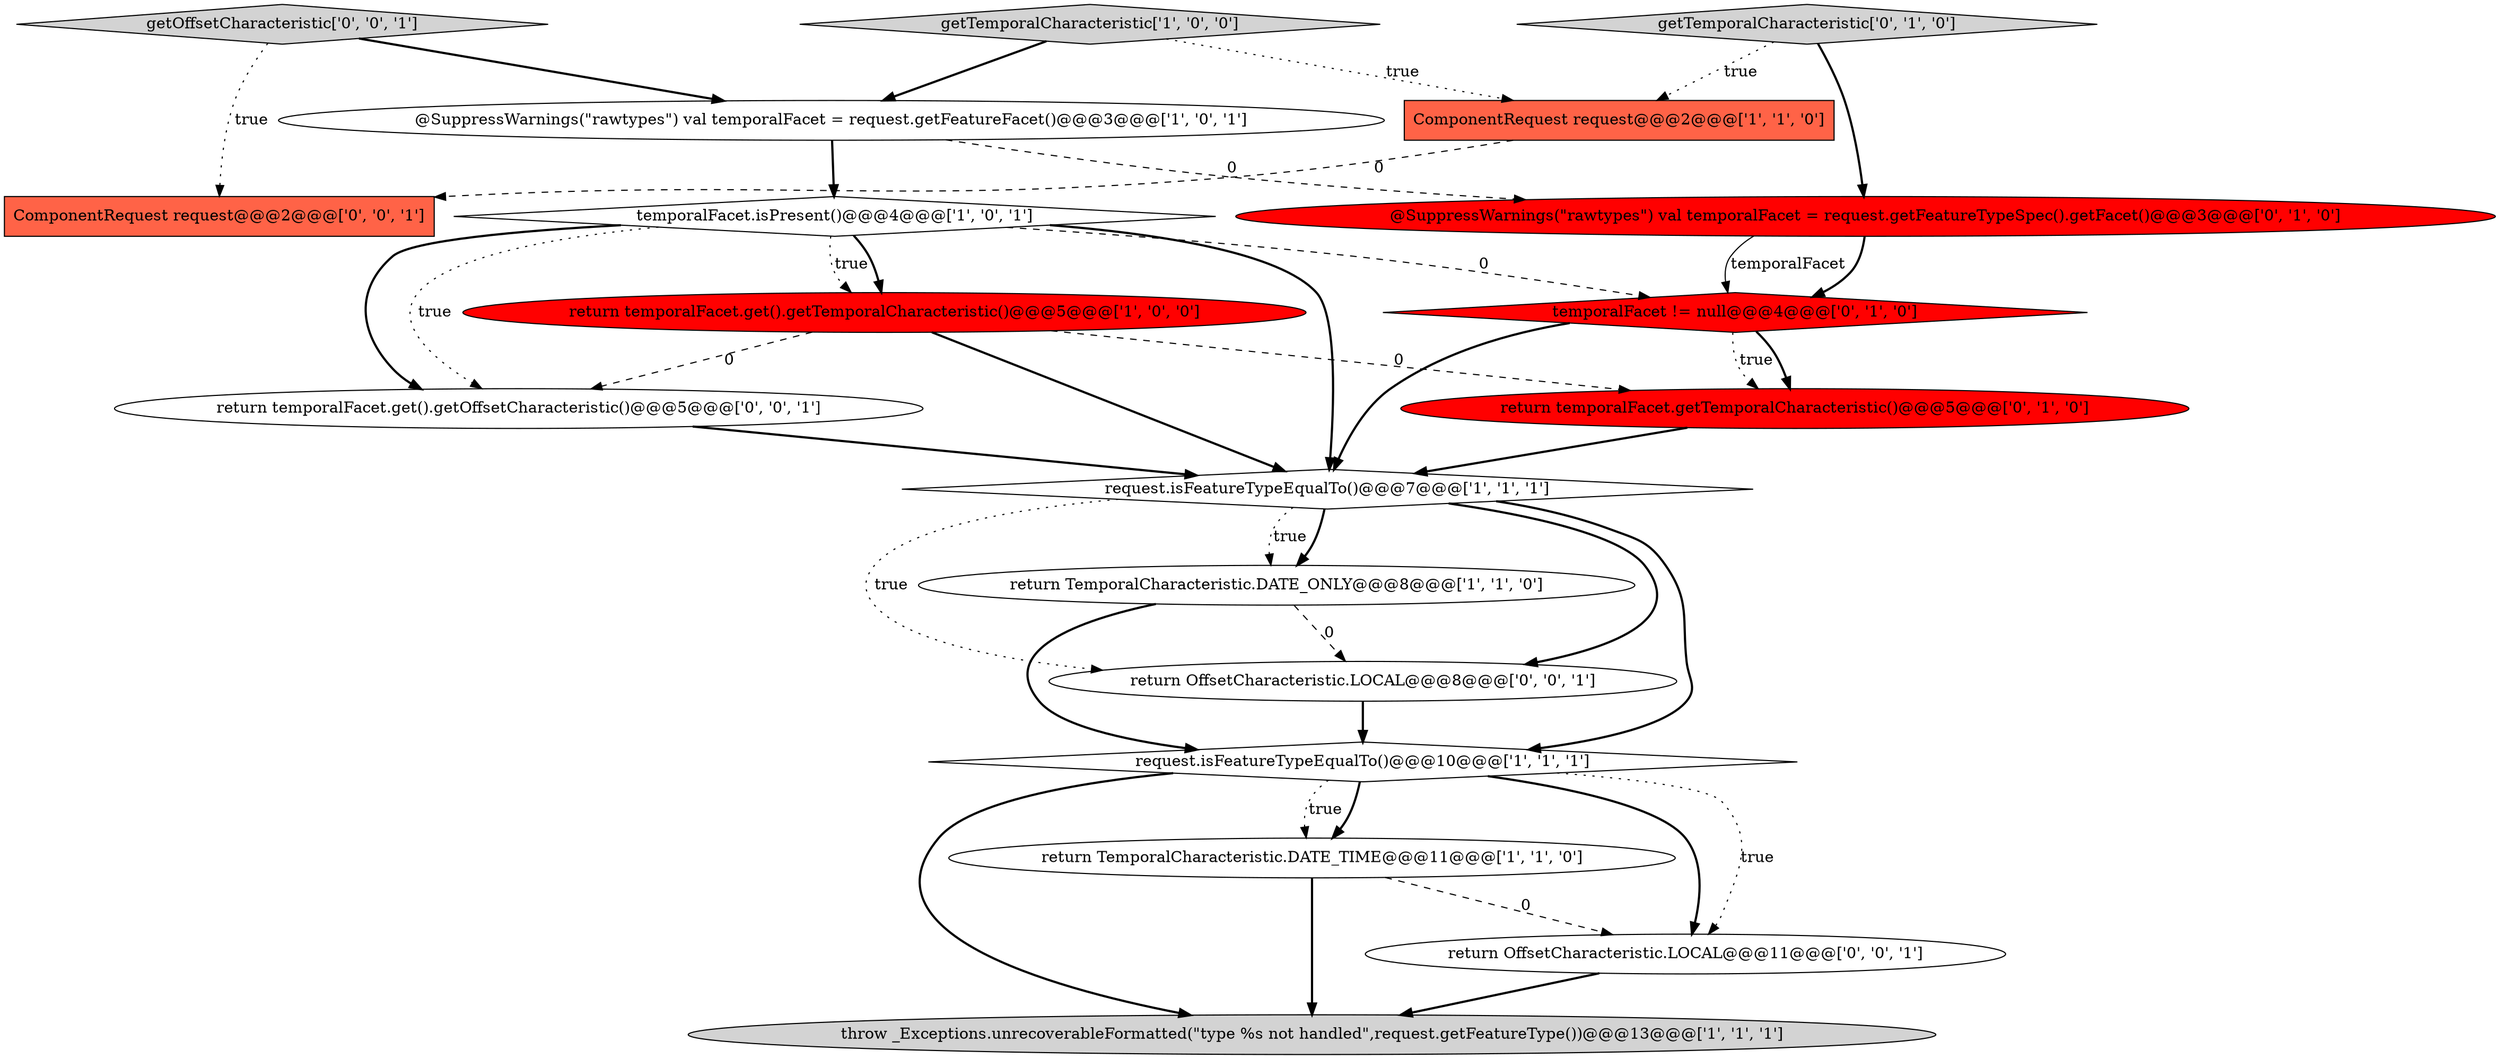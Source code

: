 digraph {
6 [style = filled, label = "return TemporalCharacteristic.DATE_ONLY@@@8@@@['1', '1', '0']", fillcolor = white, shape = ellipse image = "AAA0AAABBB1BBB"];
10 [style = filled, label = "temporalFacet != null@@@4@@@['0', '1', '0']", fillcolor = red, shape = diamond image = "AAA1AAABBB2BBB"];
17 [style = filled, label = "return OffsetCharacteristic.LOCAL@@@8@@@['0', '0', '1']", fillcolor = white, shape = ellipse image = "AAA0AAABBB3BBB"];
9 [style = filled, label = "@SuppressWarnings(\"rawtypes\") val temporalFacet = request.getFeatureFacet()@@@3@@@['1', '0', '1']", fillcolor = white, shape = ellipse image = "AAA0AAABBB1BBB"];
3 [style = filled, label = "ComponentRequest request@@@2@@@['1', '1', '0']", fillcolor = tomato, shape = box image = "AAA0AAABBB1BBB"];
0 [style = filled, label = "return TemporalCharacteristic.DATE_TIME@@@11@@@['1', '1', '0']", fillcolor = white, shape = ellipse image = "AAA0AAABBB1BBB"];
7 [style = filled, label = "request.isFeatureTypeEqualTo()@@@10@@@['1', '1', '1']", fillcolor = white, shape = diamond image = "AAA0AAABBB1BBB"];
14 [style = filled, label = "getOffsetCharacteristic['0', '0', '1']", fillcolor = lightgray, shape = diamond image = "AAA0AAABBB3BBB"];
16 [style = filled, label = "return temporalFacet.get().getOffsetCharacteristic()@@@5@@@['0', '0', '1']", fillcolor = white, shape = ellipse image = "AAA0AAABBB3BBB"];
12 [style = filled, label = "return temporalFacet.getTemporalCharacteristic()@@@5@@@['0', '1', '0']", fillcolor = red, shape = ellipse image = "AAA1AAABBB2BBB"];
8 [style = filled, label = "getTemporalCharacteristic['1', '0', '0']", fillcolor = lightgray, shape = diamond image = "AAA0AAABBB1BBB"];
5 [style = filled, label = "temporalFacet.isPresent()@@@4@@@['1', '0', '1']", fillcolor = white, shape = diamond image = "AAA0AAABBB1BBB"];
15 [style = filled, label = "ComponentRequest request@@@2@@@['0', '0', '1']", fillcolor = tomato, shape = box image = "AAA0AAABBB3BBB"];
4 [style = filled, label = "throw _Exceptions.unrecoverableFormatted(\"type %s not handled\",request.getFeatureType())@@@13@@@['1', '1', '1']", fillcolor = lightgray, shape = ellipse image = "AAA0AAABBB1BBB"];
1 [style = filled, label = "return temporalFacet.get().getTemporalCharacteristic()@@@5@@@['1', '0', '0']", fillcolor = red, shape = ellipse image = "AAA1AAABBB1BBB"];
18 [style = filled, label = "return OffsetCharacteristic.LOCAL@@@11@@@['0', '0', '1']", fillcolor = white, shape = ellipse image = "AAA0AAABBB3BBB"];
13 [style = filled, label = "@SuppressWarnings(\"rawtypes\") val temporalFacet = request.getFeatureTypeSpec().getFacet()@@@3@@@['0', '1', '0']", fillcolor = red, shape = ellipse image = "AAA1AAABBB2BBB"];
11 [style = filled, label = "getTemporalCharacteristic['0', '1', '0']", fillcolor = lightgray, shape = diamond image = "AAA0AAABBB2BBB"];
2 [style = filled, label = "request.isFeatureTypeEqualTo()@@@7@@@['1', '1', '1']", fillcolor = white, shape = diamond image = "AAA0AAABBB1BBB"];
2->17 [style = bold, label=""];
13->10 [style = bold, label=""];
10->12 [style = dotted, label="true"];
2->6 [style = bold, label=""];
5->1 [style = dotted, label="true"];
2->17 [style = dotted, label="true"];
13->10 [style = solid, label="temporalFacet"];
7->0 [style = bold, label=""];
6->17 [style = dashed, label="0"];
7->4 [style = bold, label=""];
16->2 [style = bold, label=""];
7->0 [style = dotted, label="true"];
8->3 [style = dotted, label="true"];
5->16 [style = bold, label=""];
17->7 [style = bold, label=""];
1->12 [style = dashed, label="0"];
5->1 [style = bold, label=""];
14->15 [style = dotted, label="true"];
5->2 [style = bold, label=""];
12->2 [style = bold, label=""];
18->4 [style = bold, label=""];
5->10 [style = dashed, label="0"];
0->4 [style = bold, label=""];
10->12 [style = bold, label=""];
2->6 [style = dotted, label="true"];
1->16 [style = dashed, label="0"];
11->13 [style = bold, label=""];
9->13 [style = dashed, label="0"];
5->16 [style = dotted, label="true"];
8->9 [style = bold, label=""];
7->18 [style = dotted, label="true"];
9->5 [style = bold, label=""];
7->18 [style = bold, label=""];
3->15 [style = dashed, label="0"];
0->18 [style = dashed, label="0"];
14->9 [style = bold, label=""];
10->2 [style = bold, label=""];
1->2 [style = bold, label=""];
2->7 [style = bold, label=""];
6->7 [style = bold, label=""];
11->3 [style = dotted, label="true"];
}

